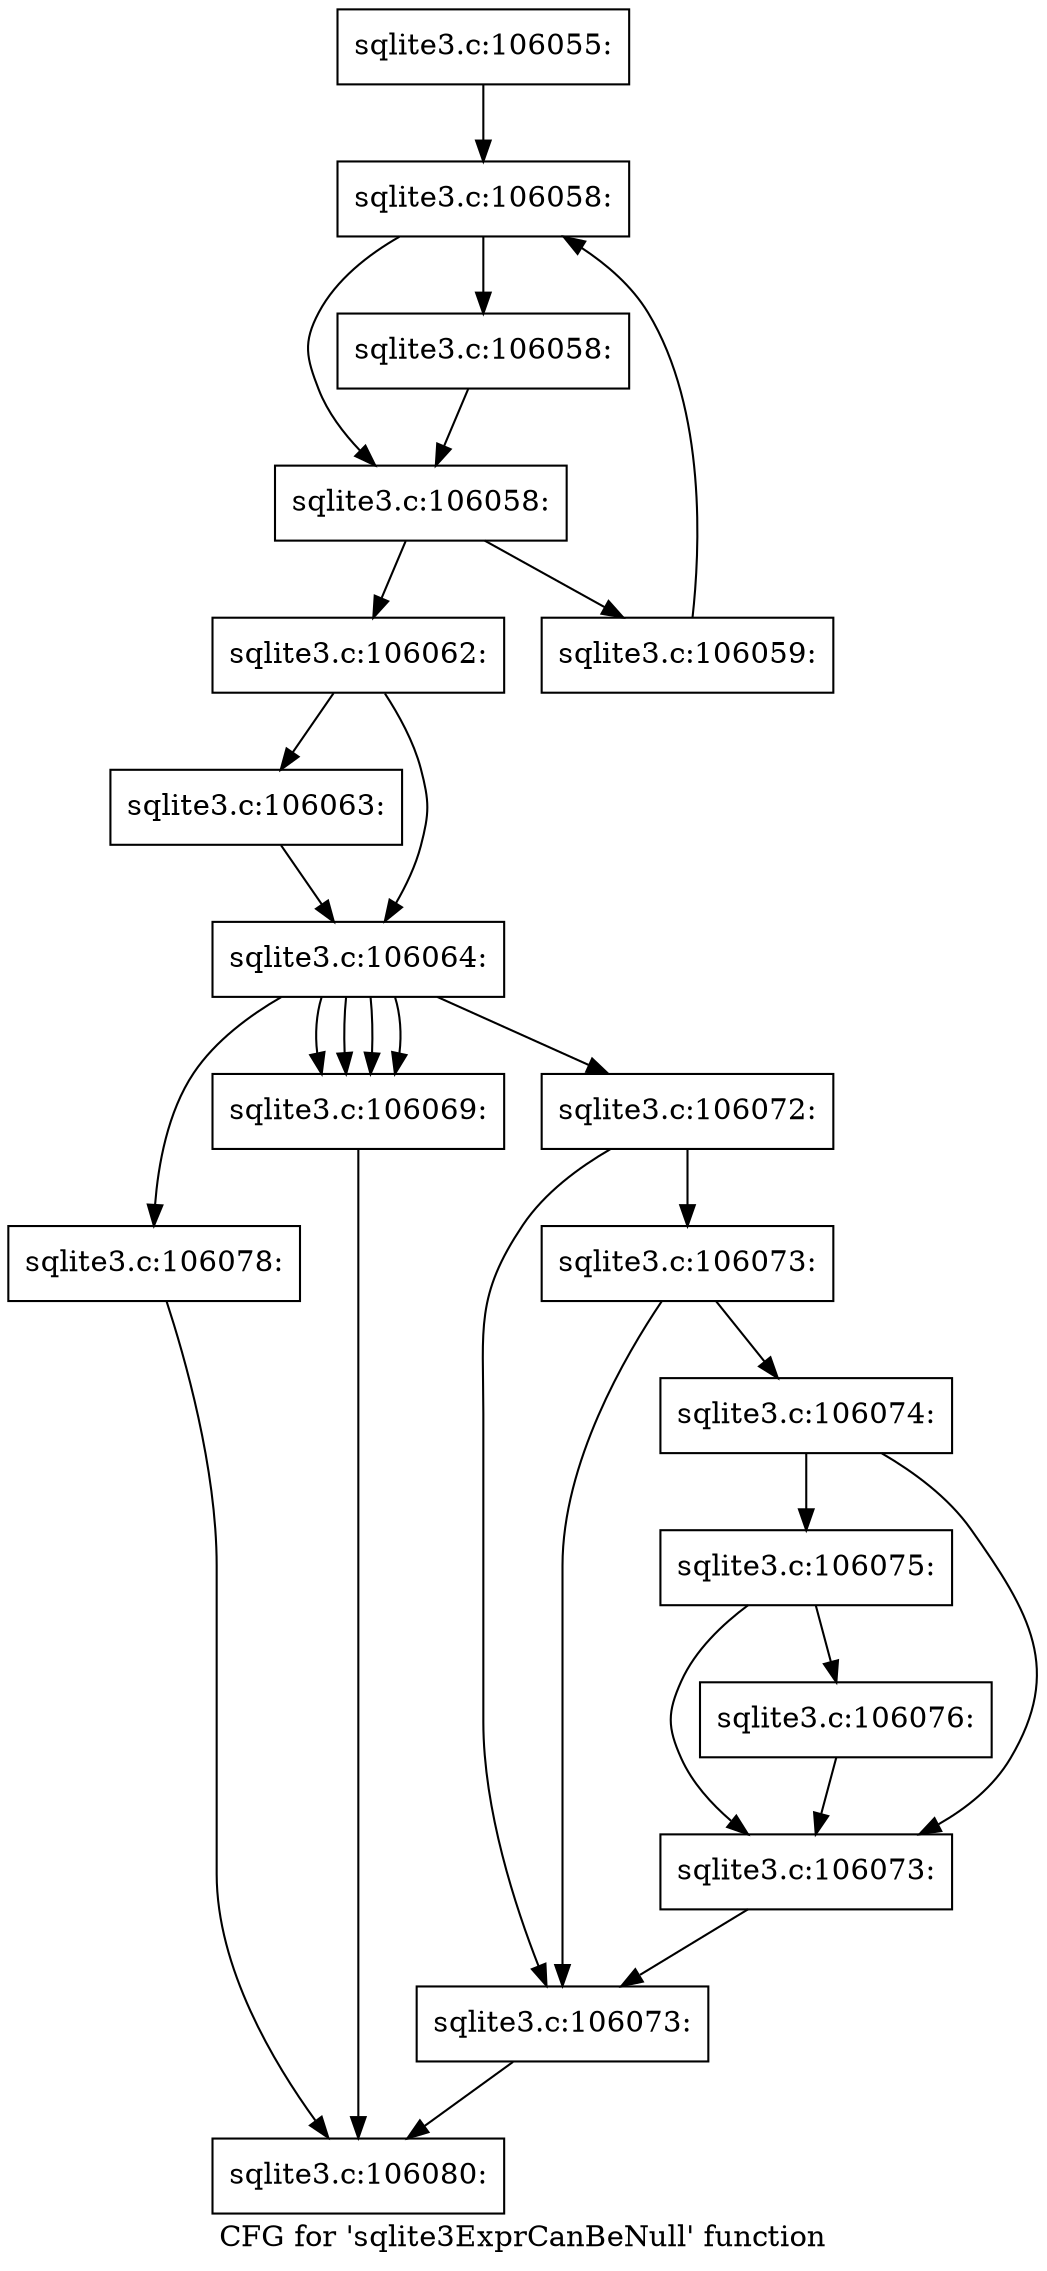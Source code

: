 digraph "CFG for 'sqlite3ExprCanBeNull' function" {
	label="CFG for 'sqlite3ExprCanBeNull' function";

	Node0x55c0f8ceed50 [shape=record,label="{sqlite3.c:106055:}"];
	Node0x55c0f8ceed50 -> Node0x55c0f8cef000;
	Node0x55c0f8cef000 [shape=record,label="{sqlite3.c:106058:}"];
	Node0x55c0f8cef000 -> Node0x55c0f8cef100;
	Node0x55c0f8cef000 -> Node0x55c0f8cef150;
	Node0x55c0f8cef150 [shape=record,label="{sqlite3.c:106058:}"];
	Node0x55c0f8cef150 -> Node0x55c0f8cef100;
	Node0x55c0f8cef100 [shape=record,label="{sqlite3.c:106058:}"];
	Node0x55c0f8cef100 -> Node0x55c0f8cf2450;
	Node0x55c0f8cef100 -> Node0x55c0f8cef080;
	Node0x55c0f8cf2450 [shape=record,label="{sqlite3.c:106059:}"];
	Node0x55c0f8cf2450 -> Node0x55c0f8cef000;
	Node0x55c0f8cef080 [shape=record,label="{sqlite3.c:106062:}"];
	Node0x55c0f8cef080 -> Node0x55c0f8cf2d70;
	Node0x55c0f8cef080 -> Node0x55c0f8cf2dc0;
	Node0x55c0f8cf2d70 [shape=record,label="{sqlite3.c:106063:}"];
	Node0x55c0f8cf2d70 -> Node0x55c0f8cf2dc0;
	Node0x55c0f8cf2dc0 [shape=record,label="{sqlite3.c:106064:}"];
	Node0x55c0f8cf2dc0 -> Node0x55c0f8cf35e0;
	Node0x55c0f8cf2dc0 -> Node0x55c0f8cf39c0;
	Node0x55c0f8cf2dc0 -> Node0x55c0f8cf39c0;
	Node0x55c0f8cf2dc0 -> Node0x55c0f8cf39c0;
	Node0x55c0f8cf2dc0 -> Node0x55c0f8cf39c0;
	Node0x55c0f8cf2dc0 -> Node0x55c0f8cf3b70;
	Node0x55c0f8cf39c0 [shape=record,label="{sqlite3.c:106069:}"];
	Node0x55c0f8cf39c0 -> Node0x55c0f8cf1230;
	Node0x55c0f8cf3b70 [shape=record,label="{sqlite3.c:106072:}"];
	Node0x55c0f8cf3b70 -> Node0x55c0f8cf3c50;
	Node0x55c0f8cf3b70 -> Node0x55c0f8cf3cf0;
	Node0x55c0f8cf3cf0 [shape=record,label="{sqlite3.c:106073:}"];
	Node0x55c0f8cf3cf0 -> Node0x55c0f8cf3c50;
	Node0x55c0f8cf3cf0 -> Node0x55c0f8cf3ca0;
	Node0x55c0f8cf3ca0 [shape=record,label="{sqlite3.c:106074:}"];
	Node0x55c0f8cf3ca0 -> Node0x55c0f8cf4770;
	Node0x55c0f8cf3ca0 -> Node0x55c0f8cf46d0;
	Node0x55c0f8cf4770 [shape=record,label="{sqlite3.c:106075:}"];
	Node0x55c0f8cf4770 -> Node0x55c0f8cf4720;
	Node0x55c0f8cf4770 -> Node0x55c0f8cf46d0;
	Node0x55c0f8cf4720 [shape=record,label="{sqlite3.c:106076:}"];
	Node0x55c0f8cf4720 -> Node0x55c0f8cf46d0;
	Node0x55c0f8cf46d0 [shape=record,label="{sqlite3.c:106073:}"];
	Node0x55c0f8cf46d0 -> Node0x55c0f8cf3c50;
	Node0x55c0f8cf3c50 [shape=record,label="{sqlite3.c:106073:}"];
	Node0x55c0f8cf3c50 -> Node0x55c0f8cf1230;
	Node0x55c0f8cf35e0 [shape=record,label="{sqlite3.c:106078:}"];
	Node0x55c0f8cf35e0 -> Node0x55c0f8cf1230;
	Node0x55c0f8cf1230 [shape=record,label="{sqlite3.c:106080:}"];
}
